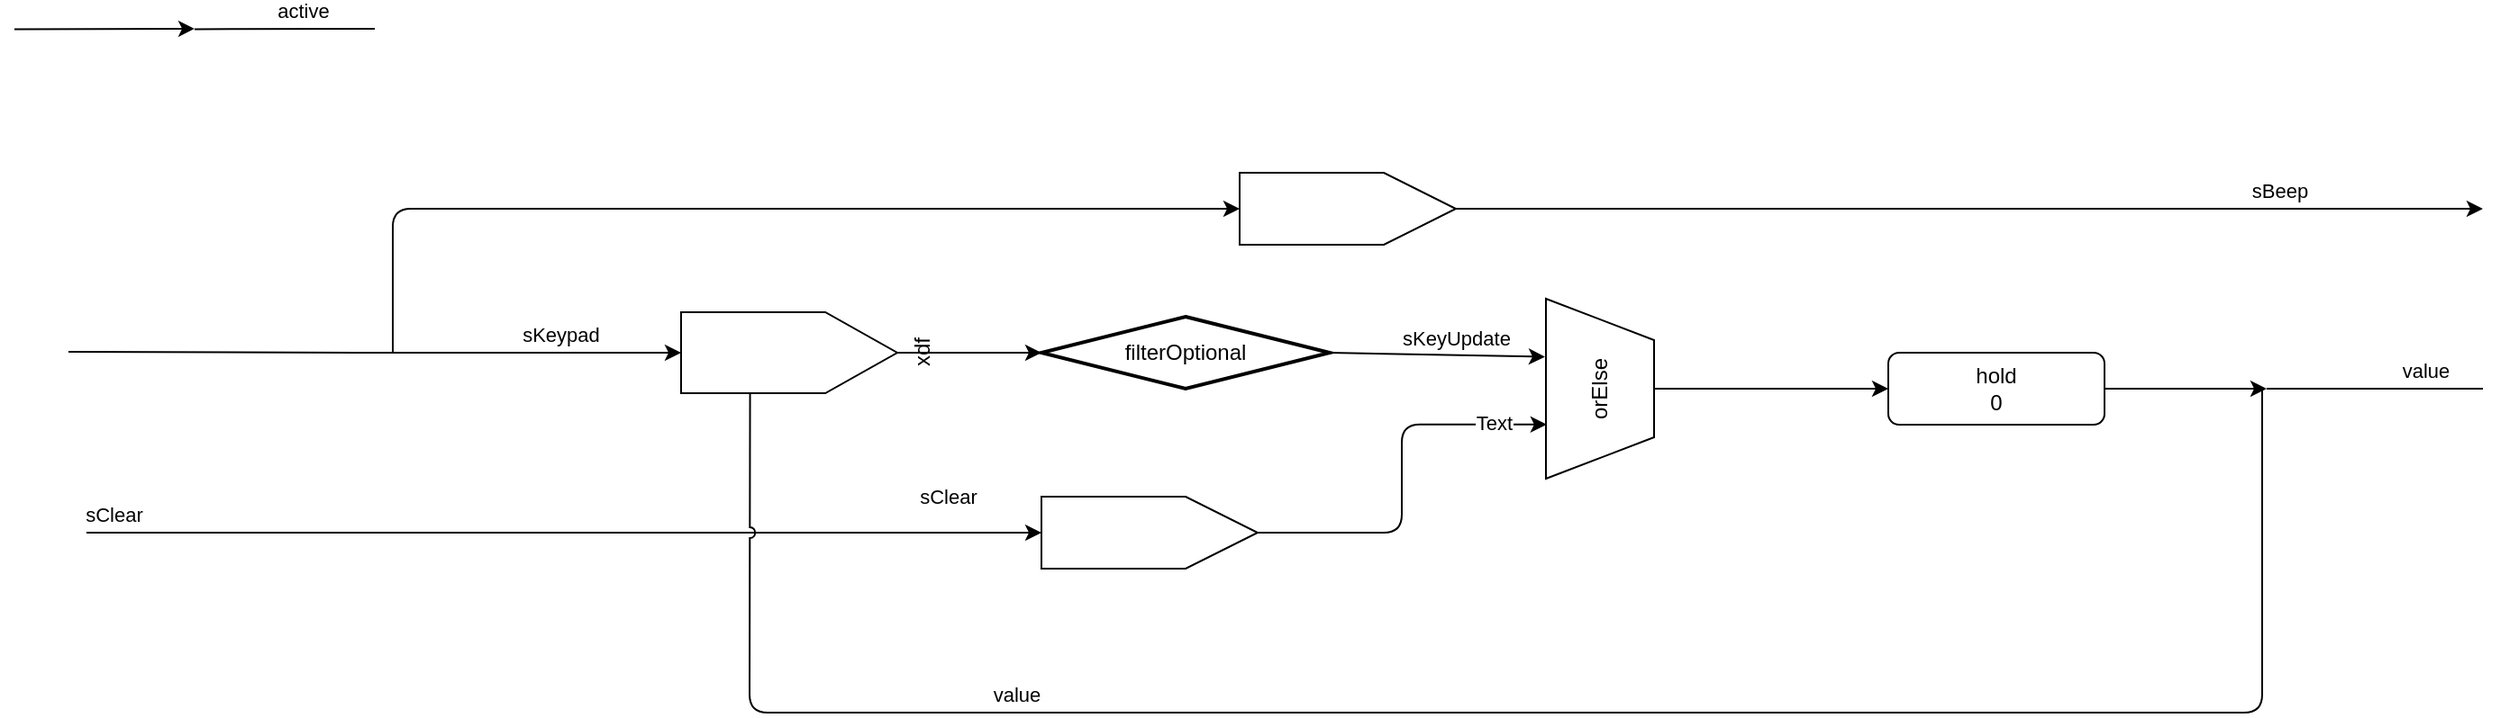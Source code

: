 <mxfile>
    <diagram id="v1O6SPhLQ2B_GJfHzOrq" name="ページ1">
        <mxGraphModel dx="1636" dy="1184" grid="1" gridSize="10" guides="1" tooltips="1" connect="1" arrows="1" fold="1" page="1" pageScale="1" pageWidth="827" pageHeight="1169" math="0" shadow="0">
            <root>
                <mxCell id="0"/>
                <mxCell id="1" parent="0"/>
                <mxCell id="2" value="" style="endArrow=classic;html=1;exitX=0.5;exitY=1;exitDx=0;exitDy=0;" edge="1" parent="1" source="49">
                    <mxGeometry width="50" height="50" relative="1" as="geometry">
                        <mxPoint x="400" y="110.0" as="sourcePoint"/>
                        <mxPoint x="1200" y="120" as="targetPoint"/>
                    </mxGeometry>
                </mxCell>
                <mxCell id="3" value="sBeep" style="edgeLabel;html=1;align=center;verticalAlign=middle;resizable=0;points=[];" vertex="1" connectable="0" parent="2">
                    <mxGeometry x="0.603" relative="1" as="geometry">
                        <mxPoint y="-10" as="offset"/>
                    </mxGeometry>
                </mxCell>
                <mxCell id="7" value="" style="endArrow=classic;html=1;entryX=0.5;entryY=0;entryDx=0;entryDy=0;" edge="1" parent="1" target="15">
                    <mxGeometry width="50" height="50" relative="1" as="geometry">
                        <mxPoint x="-140" y="199.5" as="sourcePoint"/>
                        <mxPoint x="200" y="199.5" as="targetPoint"/>
                        <Array as="points">
                            <mxPoint x="30" y="200"/>
                        </Array>
                    </mxGeometry>
                </mxCell>
                <mxCell id="8" value="sKeypad" style="edgeLabel;html=1;align=center;verticalAlign=middle;resizable=0;points=[];" vertex="1" connectable="0" parent="7">
                    <mxGeometry x="0.603" relative="1" as="geometry">
                        <mxPoint y="-10" as="offset"/>
                    </mxGeometry>
                </mxCell>
                <mxCell id="9" value="" style="endArrow=none;html=1;endFill=0;" edge="1" parent="1">
                    <mxGeometry width="50" height="50" relative="1" as="geometry">
                        <mxPoint x="-70" y="20.24" as="sourcePoint"/>
                        <mxPoint x="30" y="19.94" as="targetPoint"/>
                    </mxGeometry>
                </mxCell>
                <mxCell id="10" value="active" style="edgeLabel;html=1;align=center;verticalAlign=middle;resizable=0;points=[];" vertex="1" connectable="0" parent="9">
                    <mxGeometry x="0.603" relative="1" as="geometry">
                        <mxPoint x="-20" y="-10" as="offset"/>
                    </mxGeometry>
                </mxCell>
                <mxCell id="11" value="" style="endArrow=classic;html=1;" edge="1" parent="1">
                    <mxGeometry width="50" height="50" relative="1" as="geometry">
                        <mxPoint x="-170" y="20.24" as="sourcePoint"/>
                        <mxPoint x="-70" y="19.94" as="targetPoint"/>
                    </mxGeometry>
                </mxCell>
                <mxCell id="12" value="" style="endArrow=classic;html=1;noJump=0;jumpStyle=arc;edgeStyle=orthogonalEdgeStyle;entryX=0.5;entryY=0;entryDx=0;entryDy=0;" edge="1" parent="1" target="31">
                    <mxGeometry width="50" height="50" relative="1" as="geometry">
                        <mxPoint x="-130" y="300" as="sourcePoint"/>
                        <mxPoint x="400" y="310" as="targetPoint"/>
                    </mxGeometry>
                </mxCell>
                <mxCell id="13" value="sClear" style="edgeLabel;html=1;align=center;verticalAlign=middle;resizable=0;points=[];" vertex="1" connectable="0" parent="12">
                    <mxGeometry x="0.603" relative="1" as="geometry">
                        <mxPoint x="53" y="-20" as="offset"/>
                    </mxGeometry>
                </mxCell>
                <mxCell id="28" value="sClear" style="edgeLabel;html=1;align=center;verticalAlign=middle;resizable=0;points=[];" vertex="1" connectable="0" parent="12">
                    <mxGeometry x="-0.945" y="1" relative="1" as="geometry">
                        <mxPoint y="-9" as="offset"/>
                    </mxGeometry>
                </mxCell>
                <mxCell id="14" value="filterOptional" style="strokeWidth=2;html=1;shape=mxgraph.flowchart.decision;whiteSpace=wrap;" vertex="1" parent="1">
                    <mxGeometry x="400" y="180" width="160" height="40" as="geometry"/>
                </mxCell>
                <mxCell id="15" value="xdf" style="verticalLabelPosition=bottom;verticalAlign=top;html=1;shape=offPageConnector;rounded=0;size=0.333;rotation=-90;" vertex="1" parent="1">
                    <mxGeometry x="237.5" y="140" width="45" height="120" as="geometry"/>
                </mxCell>
                <mxCell id="18" value="" style="endArrow=classic;html=1;exitX=1;exitY=0.5;exitDx=0;exitDy=0;exitPerimeter=0;entryX=0.677;entryY=1.009;entryDx=0;entryDy=0;entryPerimeter=0;" edge="1" parent="1" source="14" target="27">
                    <mxGeometry width="50" height="50" relative="1" as="geometry">
                        <mxPoint x="580" y="200" as="sourcePoint"/>
                        <mxPoint x="680" y="200" as="targetPoint"/>
                    </mxGeometry>
                </mxCell>
                <mxCell id="19" value="sKeyUpdate" style="edgeLabel;html=1;align=center;verticalAlign=middle;resizable=0;points=[];" vertex="1" connectable="0" parent="18">
                    <mxGeometry x="0.603" relative="1" as="geometry">
                        <mxPoint x="-26" y="-10" as="offset"/>
                    </mxGeometry>
                </mxCell>
                <mxCell id="23" value="" style="endArrow=classic;html=1;entryX=0;entryY=0.5;entryDx=0;entryDy=0;entryPerimeter=0;" edge="1" parent="1" source="15" target="14">
                    <mxGeometry width="50" height="50" relative="1" as="geometry">
                        <mxPoint x="320" y="200" as="sourcePoint"/>
                        <mxPoint x="400" y="199.5" as="targetPoint"/>
                    </mxGeometry>
                </mxCell>
                <mxCell id="38" style="jumpStyle=arc;html=1;elbow=vertical;entryX=0;entryY=0.5;entryDx=0;entryDy=0;" edge="1" parent="1" source="27" target="40">
                    <mxGeometry relative="1" as="geometry">
                        <mxPoint x="510" y="430" as="targetPoint"/>
                        <Array as="points">
                            <mxPoint x="780" y="220"/>
                        </Array>
                    </mxGeometry>
                </mxCell>
                <mxCell id="27" value="orElse" style="verticalLabelPosition=middle;verticalAlign=middle;html=1;shape=trapezoid;perimeter=trapezoidPerimeter;whiteSpace=wrap;size=0.23;arcSize=10;flipV=1;labelPosition=center;align=center;fillStyle=auto;fillColor=none;rotation=-90;horizontal=1;" vertex="1" parent="1">
                    <mxGeometry x="660" y="190" width="100" height="60" as="geometry"/>
                </mxCell>
                <mxCell id="33" style="edgeStyle=orthogonalEdgeStyle;jumpStyle=arc;html=1;entryX=0.301;entryY=0.993;entryDx=0;entryDy=0;entryPerimeter=0;" edge="1" parent="1" source="31" target="27">
                    <mxGeometry relative="1" as="geometry"/>
                </mxCell>
                <mxCell id="35" value="Text" style="edgeLabel;html=1;align=center;verticalAlign=middle;resizable=0;points=[];" vertex="1" connectable="0" parent="33">
                    <mxGeometry x="0.732" y="1" relative="1" as="geometry">
                        <mxPoint as="offset"/>
                    </mxGeometry>
                </mxCell>
                <mxCell id="31" value="" style="verticalLabelPosition=bottom;verticalAlign=top;html=1;shape=offPageConnector;rounded=0;size=0.333;rotation=-90;" vertex="1" parent="1">
                    <mxGeometry x="440" y="240" width="40" height="120" as="geometry"/>
                </mxCell>
                <mxCell id="40" value="hold&lt;br&gt;0" style="rounded=1;whiteSpace=wrap;html=1;fillStyle=auto;fillColor=none;" vertex="1" parent="1">
                    <mxGeometry x="870" y="200" width="120" height="40" as="geometry"/>
                </mxCell>
                <mxCell id="41" style="jumpStyle=arc;html=1;elbow=vertical;" edge="1" parent="1">
                    <mxGeometry relative="1" as="geometry">
                        <mxPoint x="1080" y="220" as="targetPoint"/>
                        <mxPoint x="990.0" y="220" as="sourcePoint"/>
                        <Array as="points">
                            <mxPoint x="1030" y="220"/>
                        </Array>
                    </mxGeometry>
                </mxCell>
                <mxCell id="42" style="jumpStyle=arc;html=1;elbow=vertical;endArrow=none;endFill=0;" edge="1" parent="1">
                    <mxGeometry relative="1" as="geometry">
                        <mxPoint x="1200" y="220" as="targetPoint"/>
                        <mxPoint x="1080" y="220" as="sourcePoint"/>
                        <Array as="points">
                            <mxPoint x="1120" y="220"/>
                        </Array>
                    </mxGeometry>
                </mxCell>
                <mxCell id="43" value="value" style="edgeLabel;html=1;align=center;verticalAlign=middle;resizable=0;points=[];" vertex="1" connectable="0" parent="42">
                    <mxGeometry x="0.457" relative="1" as="geometry">
                        <mxPoint y="-10" as="offset"/>
                    </mxGeometry>
                </mxCell>
                <mxCell id="44" style="jumpStyle=arc;html=1;elbow=vertical;endArrow=none;endFill=0;entryX=-0.011;entryY=0.319;entryDx=0;entryDy=0;entryPerimeter=0;" edge="1" parent="1" target="15">
                    <mxGeometry relative="1" as="geometry">
                        <mxPoint x="237.5" y="400" as="targetPoint"/>
                        <mxPoint x="1077.5" y="220" as="sourcePoint"/>
                        <Array as="points">
                            <mxPoint x="1077.5" y="400"/>
                            <mxPoint x="238" y="400"/>
                        </Array>
                    </mxGeometry>
                </mxCell>
                <mxCell id="45" value="value" style="edgeLabel;html=1;align=center;verticalAlign=middle;resizable=0;points=[];" vertex="1" connectable="0" parent="44">
                    <mxGeometry x="0.457" relative="1" as="geometry">
                        <mxPoint y="-10" as="offset"/>
                    </mxGeometry>
                </mxCell>
                <mxCell id="49" value="" style="verticalLabelPosition=bottom;verticalAlign=top;html=1;shape=offPageConnector;rounded=0;size=0.333;rotation=-90;" vertex="1" parent="1">
                    <mxGeometry x="550" y="60" width="40" height="120" as="geometry"/>
                </mxCell>
                <mxCell id="50" value="" style="endArrow=classic;html=1;elbow=vertical;jumpStyle=arc;entryX=0.5;entryY=0;entryDx=0;entryDy=0;" edge="1" parent="1" target="49">
                    <mxGeometry width="50" height="50" relative="1" as="geometry">
                        <mxPoint x="40" y="200" as="sourcePoint"/>
                        <mxPoint x="390" y="120" as="targetPoint"/>
                        <Array as="points">
                            <mxPoint x="40" y="120"/>
                        </Array>
                    </mxGeometry>
                </mxCell>
            </root>
        </mxGraphModel>
    </diagram>
</mxfile>
